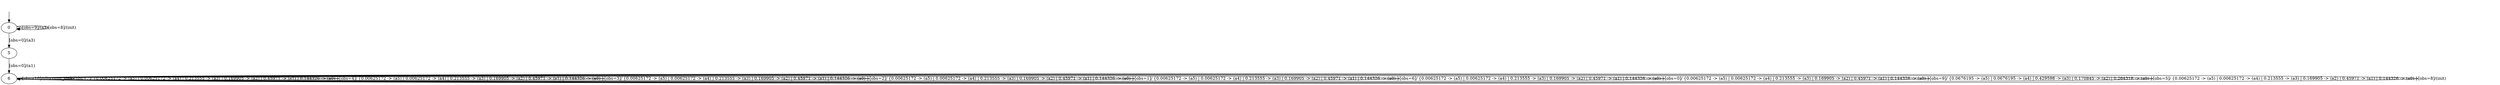 digraph {
6;
5;
0;
__init [label="", style=invis, width=0];
__init -> 0;
6 -> 6 [label="[obs=10]/(discount_sink)"];
6 -> 6 [label="[obs=7]/ {0.00625172 -> (a5) | 0.00625172 -> (a4) | 0.213555 -> (a3) | 0.169905 -> (a2) | 0.45971 -> (a1) | 0.144326 -> (a0) }"];
6 -> 6 [label="[obs=4]/ {0.00625172 -> (a5) | 0.00625172 -> (a4) | 0.213555 -> (a3) | 0.169905 -> (a2) | 0.45971 -> (a1) | 0.144326 -> (a0) }"];
6 -> 6 [label="[obs=3]/ {0.00625172 -> (a5) | 0.00625172 -> (a4) | 0.213555 -> (a3) | 0.169905 -> (a2) | 0.45971 -> (a1) | 0.144326 -> (a0) }"];
6 -> 6 [label="[obs=2]/ {0.00625172 -> (a5) | 0.00625172 -> (a4) | 0.213555 -> (a3) | 0.169905 -> (a2) | 0.45971 -> (a1) | 0.144326 -> (a0) }"];
6 -> 6 [label="[obs=1]/ {0.00625172 -> (a5) | 0.00625172 -> (a4) | 0.213555 -> (a3) | 0.169905 -> (a2) | 0.45971 -> (a1) | 0.144326 -> (a0) }"];
6 -> 6 [label="[obs=6]/ {0.00625172 -> (a5) | 0.00625172 -> (a4) | 0.213555 -> (a3) | 0.169905 -> (a2) | 0.45971 -> (a1) | 0.144326 -> (a0) }"];
6 -> 6 [label="[obs=0]/ {0.00625172 -> (a5) | 0.00625172 -> (a4) | 0.213555 -> (a3) | 0.169905 -> (a2) | 0.45971 -> (a1) | 0.144326 -> (a0) }"];
6 -> 6 [label="[obs=9]/ {0.0676195 -> (a5) | 0.0676195 -> (a4) | 0.429598 -> (a3) | 0.170845 -> (a2) | 0.264318 -> (a0) }"];
6 -> 6 [label="[obs=5]/ {0.00625172 -> (a5) | 0.00625172 -> (a4) | 0.213555 -> (a3) | 0.169905 -> (a2) | 0.45971 -> (a1) | 0.144326 -> (a0) }"];
6 -> 6 [label="[obs=8]/(init)"];
5 -> 6 [label="[obs=0]/(a1)"];
0 -> 5 [label="[obs=0]/(a3)"];
0 -> 0 [label="[obs=9]/(a3)"];
0 -> 0 [label="[obs=8]/(init)"];
}